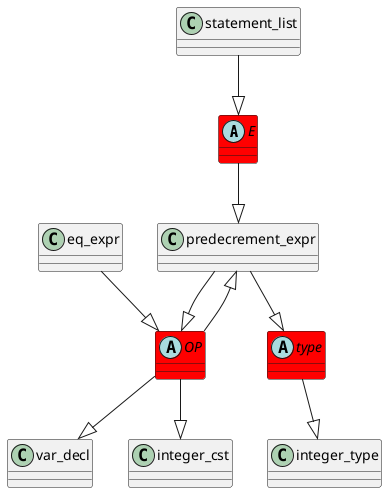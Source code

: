 @startuml
abstract class	E	 #red	
E	 --|> 	predecrement_expr	
statement_list	 --|> 	E	
abstract class	type	 #red	
type	 --|> 	integer_type	
predecrement_expr	 --|> 	type	
abstract class	OP	 #red	
OP	 --|> 	var_decl	
predecrement_expr	 --|> 	OP	
OP	 --|> 	integer_cst	
OP	 --|> 	predecrement_expr	
eq_expr	 --|> 	OP	
@enduml
